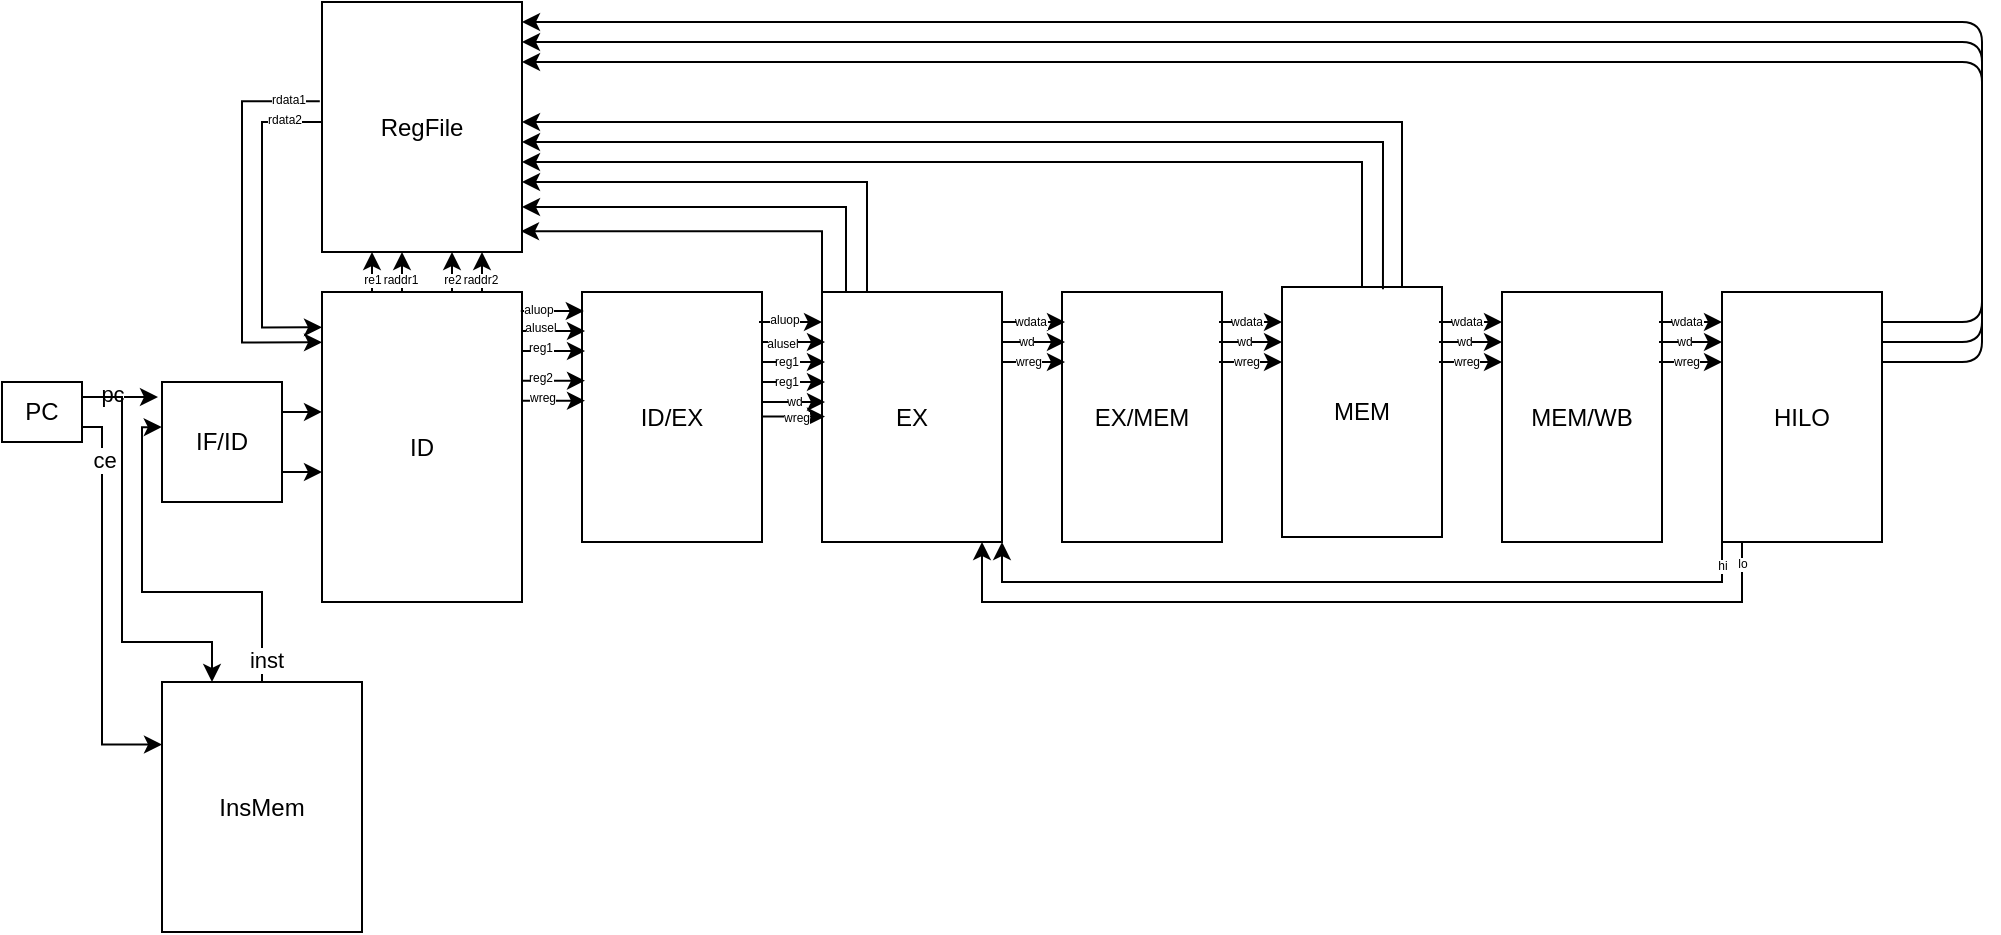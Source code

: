 <mxfile version="13.6.9" type="device"><diagram id="qgrpDgDeFnyXtmztavvV" name="Page-1"><mxGraphModel dx="948" dy="658" grid="1" gridSize="10" guides="1" tooltips="1" connect="1" arrows="1" fold="1" page="1" pageScale="1" pageWidth="1169" pageHeight="1654" math="0" shadow="0"><root><mxCell id="0"/><mxCell id="1" parent="0"/><mxCell id="TqZRtEl1AUSPU4MZ2zt2-13" style="edgeStyle=orthogonalEdgeStyle;rounded=0;orthogonalLoop=1;jettySize=auto;html=1;exitX=1;exitY=0.25;exitDx=0;exitDy=0;entryX=-0.033;entryY=0.13;entryDx=0;entryDy=0;entryPerimeter=0;" edge="1" parent="1" source="TqZRtEl1AUSPU4MZ2zt2-1" target="TqZRtEl1AUSPU4MZ2zt2-2"><mxGeometry relative="1" as="geometry"/></mxCell><mxCell id="TqZRtEl1AUSPU4MZ2zt2-18" value="pc" style="edgeLabel;html=1;align=center;verticalAlign=middle;resizable=0;points=[];" vertex="1" connectable="0" parent="TqZRtEl1AUSPU4MZ2zt2-13"><mxGeometry x="-0.211" y="2" relative="1" as="geometry"><mxPoint as="offset"/></mxGeometry></mxCell><mxCell id="TqZRtEl1AUSPU4MZ2zt2-16" style="edgeStyle=orthogonalEdgeStyle;rounded=0;orthogonalLoop=1;jettySize=auto;html=1;exitX=1;exitY=0.75;exitDx=0;exitDy=0;entryX=0;entryY=0.25;entryDx=0;entryDy=0;" edge="1" parent="1" source="TqZRtEl1AUSPU4MZ2zt2-1" target="TqZRtEl1AUSPU4MZ2zt2-15"><mxGeometry relative="1" as="geometry"><Array as="points"><mxPoint x="60" y="293"/><mxPoint x="60" y="451"/></Array></mxGeometry></mxCell><mxCell id="TqZRtEl1AUSPU4MZ2zt2-17" value="ce" style="edgeLabel;html=1;align=center;verticalAlign=middle;resizable=0;points=[];" vertex="1" connectable="0" parent="TqZRtEl1AUSPU4MZ2zt2-16"><mxGeometry x="-0.737" y="1" relative="1" as="geometry"><mxPoint as="offset"/></mxGeometry></mxCell><mxCell id="TqZRtEl1AUSPU4MZ2zt2-20" style="edgeStyle=orthogonalEdgeStyle;rounded=0;orthogonalLoop=1;jettySize=auto;html=1;exitX=1;exitY=0.25;exitDx=0;exitDy=0;entryX=0.25;entryY=0;entryDx=0;entryDy=0;" edge="1" parent="1" source="TqZRtEl1AUSPU4MZ2zt2-1" target="TqZRtEl1AUSPU4MZ2zt2-15"><mxGeometry relative="1" as="geometry"><Array as="points"><mxPoint x="70" y="278"/><mxPoint x="70" y="400"/><mxPoint x="115" y="400"/></Array></mxGeometry></mxCell><mxCell id="TqZRtEl1AUSPU4MZ2zt2-1" value="PC" style="rounded=0;whiteSpace=wrap;html=1;" vertex="1" parent="1"><mxGeometry x="10" y="270" width="40" height="30" as="geometry"/></mxCell><mxCell id="TqZRtEl1AUSPU4MZ2zt2-28" style="edgeStyle=orthogonalEdgeStyle;rounded=0;orthogonalLoop=1;jettySize=auto;html=1;exitX=1;exitY=0.75;exitDx=0;exitDy=0;entryX=0;entryY=0.58;entryDx=0;entryDy=0;entryPerimeter=0;" edge="1" parent="1" source="TqZRtEl1AUSPU4MZ2zt2-2" target="TqZRtEl1AUSPU4MZ2zt2-3"><mxGeometry relative="1" as="geometry"/></mxCell><mxCell id="TqZRtEl1AUSPU4MZ2zt2-36" style="edgeStyle=orthogonalEdgeStyle;rounded=0;orthogonalLoop=1;jettySize=auto;html=1;exitX=1;exitY=0.25;exitDx=0;exitDy=0;entryX=0;entryY=0.387;entryDx=0;entryDy=0;entryPerimeter=0;" edge="1" parent="1" source="TqZRtEl1AUSPU4MZ2zt2-2" target="TqZRtEl1AUSPU4MZ2zt2-3"><mxGeometry relative="1" as="geometry"/></mxCell><mxCell id="TqZRtEl1AUSPU4MZ2zt2-2" value="IF/ID" style="rounded=0;whiteSpace=wrap;html=1;" vertex="1" parent="1"><mxGeometry x="90" y="270" width="60" height="60" as="geometry"/></mxCell><mxCell id="TqZRtEl1AUSPU4MZ2zt2-94" style="edgeStyle=orthogonalEdgeStyle;rounded=0;orthogonalLoop=1;jettySize=auto;html=1;exitX=0.25;exitY=0;exitDx=0;exitDy=0;entryX=0.25;entryY=1;entryDx=0;entryDy=0;fontSize=6;" edge="1" parent="1" source="TqZRtEl1AUSPU4MZ2zt2-3" target="TqZRtEl1AUSPU4MZ2zt2-10"><mxGeometry relative="1" as="geometry"/></mxCell><mxCell id="TqZRtEl1AUSPU4MZ2zt2-99" value="re1" style="edgeLabel;html=1;align=center;verticalAlign=middle;resizable=0;points=[];fontSize=6;" vertex="1" connectable="0" parent="TqZRtEl1AUSPU4MZ2zt2-94"><mxGeometry x="-0.128" relative="1" as="geometry"><mxPoint y="2" as="offset"/></mxGeometry></mxCell><mxCell id="TqZRtEl1AUSPU4MZ2zt2-3" value="ID" style="rounded=0;whiteSpace=wrap;html=1;" vertex="1" parent="1"><mxGeometry x="170" y="225" width="100" height="155" as="geometry"/></mxCell><mxCell id="TqZRtEl1AUSPU4MZ2zt2-5" value="ID/EX" style="rounded=0;whiteSpace=wrap;html=1;" vertex="1" parent="1"><mxGeometry x="300" y="225" width="90" height="125" as="geometry"/></mxCell><mxCell id="TqZRtEl1AUSPU4MZ2zt2-112" style="edgeStyle=orthogonalEdgeStyle;rounded=0;orthogonalLoop=1;jettySize=auto;html=1;entryX=0.995;entryY=0.917;entryDx=0;entryDy=0;entryPerimeter=0;fontSize=6;exitX=0;exitY=0;exitDx=0;exitDy=0;" edge="1" parent="1" source="TqZRtEl1AUSPU4MZ2zt2-6" target="TqZRtEl1AUSPU4MZ2zt2-10"><mxGeometry relative="1" as="geometry"><Array as="points"><mxPoint x="420" y="195"/></Array></mxGeometry></mxCell><mxCell id="TqZRtEl1AUSPU4MZ2zt2-6" value="EX" style="rounded=0;whiteSpace=wrap;html=1;" vertex="1" parent="1"><mxGeometry x="420" y="225" width="90" height="125" as="geometry"/></mxCell><mxCell id="TqZRtEl1AUSPU4MZ2zt2-7" value="EX/MEM" style="rounded=0;whiteSpace=wrap;html=1;" vertex="1" parent="1"><mxGeometry x="540" y="225" width="80" height="125" as="geometry"/></mxCell><mxCell id="TqZRtEl1AUSPU4MZ2zt2-115" style="edgeStyle=orthogonalEdgeStyle;rounded=0;orthogonalLoop=1;jettySize=auto;html=1;fontSize=6;" edge="1" parent="1" source="TqZRtEl1AUSPU4MZ2zt2-8"><mxGeometry relative="1" as="geometry"><mxPoint x="270" y="160" as="targetPoint"/><Array as="points"><mxPoint x="690" y="160"/></Array></mxGeometry></mxCell><mxCell id="TqZRtEl1AUSPU4MZ2zt2-8" value="MEM" style="rounded=0;whiteSpace=wrap;html=1;" vertex="1" parent="1"><mxGeometry x="650" y="222.5" width="80" height="125" as="geometry"/></mxCell><mxCell id="TqZRtEl1AUSPU4MZ2zt2-103" style="edgeStyle=orthogonalEdgeStyle;rounded=0;orthogonalLoop=1;jettySize=auto;html=1;entryX=0;entryY=0.114;entryDx=0;entryDy=0;entryPerimeter=0;fontSize=6;" edge="1" parent="1" source="TqZRtEl1AUSPU4MZ2zt2-10" target="TqZRtEl1AUSPU4MZ2zt2-3"><mxGeometry relative="1" as="geometry"><Array as="points"><mxPoint x="140" y="140"/><mxPoint x="140" y="243"/></Array></mxGeometry></mxCell><mxCell id="TqZRtEl1AUSPU4MZ2zt2-106" value="rdata2" style="edgeLabel;html=1;align=center;verticalAlign=middle;resizable=0;points=[];fontSize=6;" vertex="1" connectable="0" parent="TqZRtEl1AUSPU4MZ2zt2-103"><mxGeometry x="-0.761" y="-1" relative="1" as="geometry"><mxPoint as="offset"/></mxGeometry></mxCell><mxCell id="TqZRtEl1AUSPU4MZ2zt2-10" value="RegFile" style="rounded=0;whiteSpace=wrap;html=1;" vertex="1" parent="1"><mxGeometry x="170" y="80" width="100" height="125" as="geometry"/></mxCell><mxCell id="TqZRtEl1AUSPU4MZ2zt2-21" style="edgeStyle=orthogonalEdgeStyle;rounded=0;orthogonalLoop=1;jettySize=auto;html=1;exitX=0.5;exitY=0;exitDx=0;exitDy=0;entryX=-0.002;entryY=0.376;entryDx=0;entryDy=0;entryPerimeter=0;" edge="1" parent="1" source="TqZRtEl1AUSPU4MZ2zt2-15" target="TqZRtEl1AUSPU4MZ2zt2-2"><mxGeometry relative="1" as="geometry"><Array as="points"><mxPoint x="140" y="375"/><mxPoint x="80" y="375"/><mxPoint x="80" y="293"/></Array></mxGeometry></mxCell><mxCell id="TqZRtEl1AUSPU4MZ2zt2-23" value="inst" style="edgeLabel;html=1;align=center;verticalAlign=middle;resizable=0;points=[];" vertex="1" connectable="0" parent="TqZRtEl1AUSPU4MZ2zt2-21"><mxGeometry x="-0.886" y="-2" relative="1" as="geometry"><mxPoint as="offset"/></mxGeometry></mxCell><mxCell id="TqZRtEl1AUSPU4MZ2zt2-15" value="InsMem" style="rounded=0;whiteSpace=wrap;html=1;" vertex="1" parent="1"><mxGeometry x="90" y="420" width="100" height="125" as="geometry"/></mxCell><mxCell id="TqZRtEl1AUSPU4MZ2zt2-30" value="" style="endArrow=classic;html=1;entryX=0.01;entryY=0.076;entryDx=0;entryDy=0;entryPerimeter=0;exitX=0.994;exitY=0.061;exitDx=0;exitDy=0;exitPerimeter=0;" edge="1" parent="1" source="TqZRtEl1AUSPU4MZ2zt2-3" target="TqZRtEl1AUSPU4MZ2zt2-5"><mxGeometry width="50" height="50" relative="1" as="geometry"><mxPoint x="271" y="234" as="sourcePoint"/><mxPoint x="300" y="220" as="targetPoint"/></mxGeometry></mxCell><mxCell id="TqZRtEl1AUSPU4MZ2zt2-107" value="aluop" style="edgeLabel;html=1;align=center;verticalAlign=middle;resizable=0;points=[];fontSize=6;" vertex="1" connectable="0" parent="TqZRtEl1AUSPU4MZ2zt2-30"><mxGeometry x="-0.49" y="1" relative="1" as="geometry"><mxPoint as="offset"/></mxGeometry></mxCell><mxCell id="TqZRtEl1AUSPU4MZ2zt2-37" value="" style="endArrow=classic;html=1;entryX=0.01;entryY=0.076;entryDx=0;entryDy=0;entryPerimeter=0;exitX=0.994;exitY=0.061;exitDx=0;exitDy=0;exitPerimeter=0;" edge="1" parent="1"><mxGeometry width="50" height="50" relative="1" as="geometry"><mxPoint x="270.0" y="244.455" as="sourcePoint"/><mxPoint x="301.5" y="244.5" as="targetPoint"/></mxGeometry></mxCell><mxCell id="TqZRtEl1AUSPU4MZ2zt2-108" value="alusel" style="edgeLabel;html=1;align=center;verticalAlign=middle;resizable=0;points=[];fontSize=6;" vertex="1" connectable="0" parent="TqZRtEl1AUSPU4MZ2zt2-37"><mxGeometry x="-0.42" y="2" relative="1" as="geometry"><mxPoint as="offset"/></mxGeometry></mxCell><mxCell id="TqZRtEl1AUSPU4MZ2zt2-38" value="" style="endArrow=classic;html=1;entryX=0.01;entryY=0.076;entryDx=0;entryDy=0;entryPerimeter=0;exitX=0.994;exitY=0.061;exitDx=0;exitDy=0;exitPerimeter=0;" edge="1" parent="1"><mxGeometry width="50" height="50" relative="1" as="geometry"><mxPoint x="270.0" y="254.455" as="sourcePoint"/><mxPoint x="301.5" y="254.5" as="targetPoint"/></mxGeometry></mxCell><mxCell id="TqZRtEl1AUSPU4MZ2zt2-109" value="reg1" style="edgeLabel;html=1;align=center;verticalAlign=middle;resizable=0;points=[];fontSize=6;" vertex="1" connectable="0" parent="TqZRtEl1AUSPU4MZ2zt2-38"><mxGeometry x="-0.274" relative="1" as="geometry"><mxPoint x="-3" y="-2" as="offset"/></mxGeometry></mxCell><mxCell id="TqZRtEl1AUSPU4MZ2zt2-39" value="" style="endArrow=classic;html=1;entryX=0.01;entryY=0.076;entryDx=0;entryDy=0;entryPerimeter=0;exitX=0.994;exitY=0.061;exitDx=0;exitDy=0;exitPerimeter=0;" edge="1" parent="1"><mxGeometry width="50" height="50" relative="1" as="geometry"><mxPoint x="270.0" y="269.315" as="sourcePoint"/><mxPoint x="301.5" y="269.36" as="targetPoint"/></mxGeometry></mxCell><mxCell id="TqZRtEl1AUSPU4MZ2zt2-110" value="reg2" style="edgeLabel;html=1;align=center;verticalAlign=middle;resizable=0;points=[];fontSize=6;" vertex="1" connectable="0" parent="TqZRtEl1AUSPU4MZ2zt2-39"><mxGeometry x="0.016" relative="1" as="geometry"><mxPoint x="-7" y="-2" as="offset"/></mxGeometry></mxCell><mxCell id="TqZRtEl1AUSPU4MZ2zt2-40" value="" style="endArrow=classic;html=1;entryX=0.01;entryY=0.076;entryDx=0;entryDy=0;entryPerimeter=0;exitX=0.994;exitY=0.061;exitDx=0;exitDy=0;exitPerimeter=0;" edge="1" parent="1"><mxGeometry width="50" height="50" relative="1" as="geometry"><mxPoint x="270" y="279.315" as="sourcePoint"/><mxPoint x="301.5" y="279.36" as="targetPoint"/></mxGeometry></mxCell><mxCell id="TqZRtEl1AUSPU4MZ2zt2-111" value="wreg" style="edgeLabel;html=1;align=center;verticalAlign=middle;resizable=0;points=[];fontSize=6;" vertex="1" connectable="0" parent="TqZRtEl1AUSPU4MZ2zt2-40"><mxGeometry x="-0.347" y="-1" relative="1" as="geometry"><mxPoint x="-1" y="-3" as="offset"/></mxGeometry></mxCell><mxCell id="TqZRtEl1AUSPU4MZ2zt2-41" value="" style="endArrow=classic;html=1;entryX=0.01;entryY=0.076;entryDx=0;entryDy=0;entryPerimeter=0;exitX=0.994;exitY=0.061;exitDx=0;exitDy=0;exitPerimeter=0;" edge="1" parent="1"><mxGeometry width="50" height="50" relative="1" as="geometry"><mxPoint x="388.5" y="239.995" as="sourcePoint"/><mxPoint x="420" y="240.04" as="targetPoint"/></mxGeometry></mxCell><mxCell id="TqZRtEl1AUSPU4MZ2zt2-60" value="aluop" style="edgeLabel;html=1;align=center;verticalAlign=middle;resizable=0;points=[];fontSize=6;" vertex="1" connectable="0" parent="TqZRtEl1AUSPU4MZ2zt2-41"><mxGeometry x="-0.246" y="1" relative="1" as="geometry"><mxPoint as="offset"/></mxGeometry></mxCell><mxCell id="TqZRtEl1AUSPU4MZ2zt2-42" value="" style="endArrow=classic;html=1;entryX=0.01;entryY=0.076;entryDx=0;entryDy=0;entryPerimeter=0;exitX=0.994;exitY=0.061;exitDx=0;exitDy=0;exitPerimeter=0;" edge="1" parent="1"><mxGeometry width="50" height="50" relative="1" as="geometry"><mxPoint x="510" y="239.995" as="sourcePoint"/><mxPoint x="541.5" y="240.04" as="targetPoint"/></mxGeometry></mxCell><mxCell id="TqZRtEl1AUSPU4MZ2zt2-69" value="wdata" style="edgeLabel;html=1;align=center;verticalAlign=middle;resizable=0;points=[];fontSize=6;" vertex="1" connectable="0" parent="TqZRtEl1AUSPU4MZ2zt2-42"><mxGeometry x="-0.129" y="-1" relative="1" as="geometry"><mxPoint y="-1" as="offset"/></mxGeometry></mxCell><mxCell id="TqZRtEl1AUSPU4MZ2zt2-46" value="MEM/WB" style="rounded=0;whiteSpace=wrap;html=1;" vertex="1" parent="1"><mxGeometry x="760" y="225" width="80" height="125" as="geometry"/></mxCell><mxCell id="TqZRtEl1AUSPU4MZ2zt2-53" value="" style="endArrow=classic;html=1;exitX=0.994;exitY=0.061;exitDx=0;exitDy=0;exitPerimeter=0;entryX=1;entryY=0.08;entryDx=0;entryDy=0;entryPerimeter=0;" edge="1" parent="1" target="TqZRtEl1AUSPU4MZ2zt2-10"><mxGeometry width="50" height="50" relative="1" as="geometry"><mxPoint x="950" y="239.995" as="sourcePoint"/><mxPoint x="191" y="520" as="targetPoint"/><Array as="points"><mxPoint x="1000" y="240"/><mxPoint x="1000" y="90"/></Array></mxGeometry></mxCell><mxCell id="TqZRtEl1AUSPU4MZ2zt2-56" value="" style="endArrow=classic;html=1;exitX=0.994;exitY=0.061;exitDx=0;exitDy=0;exitPerimeter=0;entryX=1;entryY=0.08;entryDx=0;entryDy=0;entryPerimeter=0;" edge="1" parent="1"><mxGeometry width="50" height="50" relative="1" as="geometry"><mxPoint x="950" y="249.995" as="sourcePoint"/><mxPoint x="270" y="100" as="targetPoint"/><Array as="points"><mxPoint x="1000" y="250"/><mxPoint x="1000" y="100"/></Array></mxGeometry></mxCell><mxCell id="TqZRtEl1AUSPU4MZ2zt2-57" value="" style="endArrow=classic;html=1;exitX=0.994;exitY=0.061;exitDx=0;exitDy=0;exitPerimeter=0;entryX=1;entryY=0.08;entryDx=0;entryDy=0;entryPerimeter=0;" edge="1" parent="1"><mxGeometry width="50" height="50" relative="1" as="geometry"><mxPoint x="950" y="259.995" as="sourcePoint"/><mxPoint x="270" y="110" as="targetPoint"/><Array as="points"><mxPoint x="1000" y="260"/><mxPoint x="1000" y="110"/></Array></mxGeometry></mxCell><mxCell id="TqZRtEl1AUSPU4MZ2zt2-58" value="" style="endArrow=classic;html=1;entryX=0.01;entryY=0.076;entryDx=0;entryDy=0;entryPerimeter=0;exitX=0.994;exitY=0.061;exitDx=0;exitDy=0;exitPerimeter=0;" edge="1" parent="1"><mxGeometry width="50" height="50" relative="1" as="geometry"><mxPoint x="390" y="249.995" as="sourcePoint"/><mxPoint x="421.5" y="250.04" as="targetPoint"/></mxGeometry></mxCell><mxCell id="TqZRtEl1AUSPU4MZ2zt2-61" value="alusel" style="edgeLabel;html=1;align=center;verticalAlign=middle;resizable=0;points=[];fontSize=6;" vertex="1" connectable="0" parent="TqZRtEl1AUSPU4MZ2zt2-58"><mxGeometry x="-0.159" y="-1" relative="1" as="geometry"><mxPoint x="-3.33" as="offset"/></mxGeometry></mxCell><mxCell id="TqZRtEl1AUSPU4MZ2zt2-59" value="" style="endArrow=classic;html=1;entryX=0.01;entryY=0.076;entryDx=0;entryDy=0;entryPerimeter=0;exitX=0.994;exitY=0.061;exitDx=0;exitDy=0;exitPerimeter=0;" edge="1" parent="1"><mxGeometry width="50" height="50" relative="1" as="geometry"><mxPoint x="390" y="259.995" as="sourcePoint"/><mxPoint x="421.5" y="260.04" as="targetPoint"/></mxGeometry></mxCell><mxCell id="TqZRtEl1AUSPU4MZ2zt2-62" value="reg1" style="edgeLabel;html=1;align=center;verticalAlign=middle;resizable=0;points=[];fontSize=6;" vertex="1" connectable="0" parent="TqZRtEl1AUSPU4MZ2zt2-59"><mxGeometry x="-0.281" relative="1" as="geometry"><mxPoint as="offset"/></mxGeometry></mxCell><mxCell id="TqZRtEl1AUSPU4MZ2zt2-63" value="" style="endArrow=classic;html=1;entryX=0.01;entryY=0.076;entryDx=0;entryDy=0;entryPerimeter=0;exitX=0.994;exitY=0.061;exitDx=0;exitDy=0;exitPerimeter=0;" edge="1" parent="1"><mxGeometry width="50" height="50" relative="1" as="geometry"><mxPoint x="390" y="269.995" as="sourcePoint"/><mxPoint x="421.5" y="270.04" as="targetPoint"/></mxGeometry></mxCell><mxCell id="TqZRtEl1AUSPU4MZ2zt2-64" value="reg1" style="edgeLabel;html=1;align=center;verticalAlign=middle;resizable=0;points=[];fontSize=6;" vertex="1" connectable="0" parent="TqZRtEl1AUSPU4MZ2zt2-63"><mxGeometry x="-0.281" relative="1" as="geometry"><mxPoint as="offset"/></mxGeometry></mxCell><mxCell id="TqZRtEl1AUSPU4MZ2zt2-65" value="" style="endArrow=classic;html=1;entryX=0.01;entryY=0.076;entryDx=0;entryDy=0;entryPerimeter=0;exitX=0.994;exitY=0.061;exitDx=0;exitDy=0;exitPerimeter=0;" edge="1" parent="1"><mxGeometry width="50" height="50" relative="1" as="geometry"><mxPoint x="390" y="279.995" as="sourcePoint"/><mxPoint x="421.5" y="280.04" as="targetPoint"/></mxGeometry></mxCell><mxCell id="TqZRtEl1AUSPU4MZ2zt2-67" value="wd" style="edgeLabel;html=1;align=center;verticalAlign=middle;resizable=0;points=[];fontSize=6;" vertex="1" connectable="0" parent="TqZRtEl1AUSPU4MZ2zt2-65"><mxGeometry x="-0.008" relative="1" as="geometry"><mxPoint as="offset"/></mxGeometry></mxCell><mxCell id="TqZRtEl1AUSPU4MZ2zt2-66" value="" style="endArrow=classic;html=1;entryX=0.01;entryY=0.076;entryDx=0;entryDy=0;entryPerimeter=0;exitX=0.994;exitY=0.061;exitDx=0;exitDy=0;exitPerimeter=0;" edge="1" parent="1"><mxGeometry width="50" height="50" relative="1" as="geometry"><mxPoint x="390" y="287.265" as="sourcePoint"/><mxPoint x="421.5" y="287.31" as="targetPoint"/></mxGeometry></mxCell><mxCell id="TqZRtEl1AUSPU4MZ2zt2-68" value="wreg" style="edgeLabel;html=1;align=center;verticalAlign=middle;resizable=0;points=[];fontSize=6;" vertex="1" connectable="0" parent="TqZRtEl1AUSPU4MZ2zt2-66"><mxGeometry x="0.052" relative="1" as="geometry"><mxPoint as="offset"/></mxGeometry></mxCell><mxCell id="TqZRtEl1AUSPU4MZ2zt2-70" value="" style="endArrow=classic;html=1;entryX=0.01;entryY=0.076;entryDx=0;entryDy=0;entryPerimeter=0;exitX=0.994;exitY=0.061;exitDx=0;exitDy=0;exitPerimeter=0;" edge="1" parent="1"><mxGeometry width="50" height="50" relative="1" as="geometry"><mxPoint x="510" y="249.995" as="sourcePoint"/><mxPoint x="541.5" y="250.04" as="targetPoint"/></mxGeometry></mxCell><mxCell id="TqZRtEl1AUSPU4MZ2zt2-72" value="wd" style="edgeLabel;html=1;align=center;verticalAlign=middle;resizable=0;points=[];fontSize=6;" vertex="1" connectable="0" parent="TqZRtEl1AUSPU4MZ2zt2-70"><mxGeometry x="-0.099" y="-1" relative="1" as="geometry"><mxPoint x="-2" y="-1" as="offset"/></mxGeometry></mxCell><mxCell id="TqZRtEl1AUSPU4MZ2zt2-71" value="" style="endArrow=classic;html=1;entryX=0.01;entryY=0.076;entryDx=0;entryDy=0;entryPerimeter=0;exitX=0.994;exitY=0.061;exitDx=0;exitDy=0;exitPerimeter=0;" edge="1" parent="1"><mxGeometry width="50" height="50" relative="1" as="geometry"><mxPoint x="510" y="259.995" as="sourcePoint"/><mxPoint x="541.5" y="260.04" as="targetPoint"/></mxGeometry></mxCell><mxCell id="TqZRtEl1AUSPU4MZ2zt2-74" value="wreg" style="edgeLabel;html=1;align=center;verticalAlign=middle;resizable=0;points=[];fontSize=6;" vertex="1" connectable="0" parent="TqZRtEl1AUSPU4MZ2zt2-71"><mxGeometry x="-0.25" y="2" relative="1" as="geometry"><mxPoint x="1" y="2" as="offset"/></mxGeometry></mxCell><mxCell id="TqZRtEl1AUSPU4MZ2zt2-75" value="" style="endArrow=classic;html=1;entryX=0.01;entryY=0.076;entryDx=0;entryDy=0;entryPerimeter=0;exitX=0.994;exitY=0.061;exitDx=0;exitDy=0;exitPerimeter=0;" edge="1" parent="1"><mxGeometry width="50" height="50" relative="1" as="geometry"><mxPoint x="618.5" y="239.995" as="sourcePoint"/><mxPoint x="650" y="240.04" as="targetPoint"/></mxGeometry></mxCell><mxCell id="TqZRtEl1AUSPU4MZ2zt2-76" value="wdata" style="edgeLabel;html=1;align=center;verticalAlign=middle;resizable=0;points=[];fontSize=6;" vertex="1" connectable="0" parent="TqZRtEl1AUSPU4MZ2zt2-75"><mxGeometry x="-0.129" y="-1" relative="1" as="geometry"><mxPoint y="-1" as="offset"/></mxGeometry></mxCell><mxCell id="TqZRtEl1AUSPU4MZ2zt2-77" value="" style="endArrow=classic;html=1;entryX=0.01;entryY=0.076;entryDx=0;entryDy=0;entryPerimeter=0;exitX=0.994;exitY=0.061;exitDx=0;exitDy=0;exitPerimeter=0;" edge="1" parent="1"><mxGeometry width="50" height="50" relative="1" as="geometry"><mxPoint x="618.5" y="249.995" as="sourcePoint"/><mxPoint x="650" y="250.04" as="targetPoint"/></mxGeometry></mxCell><mxCell id="TqZRtEl1AUSPU4MZ2zt2-78" value="wd" style="edgeLabel;html=1;align=center;verticalAlign=middle;resizable=0;points=[];fontSize=6;" vertex="1" connectable="0" parent="TqZRtEl1AUSPU4MZ2zt2-77"><mxGeometry x="-0.099" y="-1" relative="1" as="geometry"><mxPoint x="-2" y="-1" as="offset"/></mxGeometry></mxCell><mxCell id="TqZRtEl1AUSPU4MZ2zt2-79" value="" style="endArrow=classic;html=1;entryX=0.01;entryY=0.076;entryDx=0;entryDy=0;entryPerimeter=0;exitX=0.994;exitY=0.061;exitDx=0;exitDy=0;exitPerimeter=0;" edge="1" parent="1"><mxGeometry width="50" height="50" relative="1" as="geometry"><mxPoint x="618.5" y="259.995" as="sourcePoint"/><mxPoint x="650" y="260.04" as="targetPoint"/></mxGeometry></mxCell><mxCell id="TqZRtEl1AUSPU4MZ2zt2-80" value="wreg" style="edgeLabel;html=1;align=center;verticalAlign=middle;resizable=0;points=[];fontSize=6;" vertex="1" connectable="0" parent="TqZRtEl1AUSPU4MZ2zt2-79"><mxGeometry x="-0.25" y="2" relative="1" as="geometry"><mxPoint x="1" y="2" as="offset"/></mxGeometry></mxCell><mxCell id="TqZRtEl1AUSPU4MZ2zt2-81" value="" style="endArrow=classic;html=1;entryX=0.01;entryY=0.076;entryDx=0;entryDy=0;entryPerimeter=0;exitX=0.994;exitY=0.061;exitDx=0;exitDy=0;exitPerimeter=0;" edge="1" parent="1"><mxGeometry width="50" height="50" relative="1" as="geometry"><mxPoint x="728.5" y="239.995" as="sourcePoint"/><mxPoint x="760" y="240.04" as="targetPoint"/></mxGeometry></mxCell><mxCell id="TqZRtEl1AUSPU4MZ2zt2-82" value="wdata" style="edgeLabel;html=1;align=center;verticalAlign=middle;resizable=0;points=[];fontSize=6;" vertex="1" connectable="0" parent="TqZRtEl1AUSPU4MZ2zt2-81"><mxGeometry x="-0.129" y="-1" relative="1" as="geometry"><mxPoint y="-1" as="offset"/></mxGeometry></mxCell><mxCell id="TqZRtEl1AUSPU4MZ2zt2-83" value="" style="endArrow=classic;html=1;entryX=0.01;entryY=0.076;entryDx=0;entryDy=0;entryPerimeter=0;exitX=0.994;exitY=0.061;exitDx=0;exitDy=0;exitPerimeter=0;" edge="1" parent="1"><mxGeometry width="50" height="50" relative="1" as="geometry"><mxPoint x="728.5" y="249.995" as="sourcePoint"/><mxPoint x="760" y="250.04" as="targetPoint"/></mxGeometry></mxCell><mxCell id="TqZRtEl1AUSPU4MZ2zt2-84" value="wd" style="edgeLabel;html=1;align=center;verticalAlign=middle;resizable=0;points=[];fontSize=6;" vertex="1" connectable="0" parent="TqZRtEl1AUSPU4MZ2zt2-83"><mxGeometry x="-0.099" y="-1" relative="1" as="geometry"><mxPoint x="-2" y="-1" as="offset"/></mxGeometry></mxCell><mxCell id="TqZRtEl1AUSPU4MZ2zt2-85" value="" style="endArrow=classic;html=1;entryX=0.01;entryY=0.076;entryDx=0;entryDy=0;entryPerimeter=0;exitX=0.994;exitY=0.061;exitDx=0;exitDy=0;exitPerimeter=0;" edge="1" parent="1"><mxGeometry width="50" height="50" relative="1" as="geometry"><mxPoint x="728.5" y="259.995" as="sourcePoint"/><mxPoint x="760" y="260.04" as="targetPoint"/></mxGeometry></mxCell><mxCell id="TqZRtEl1AUSPU4MZ2zt2-86" value="wreg" style="edgeLabel;html=1;align=center;verticalAlign=middle;resizable=0;points=[];fontSize=6;" vertex="1" connectable="0" parent="TqZRtEl1AUSPU4MZ2zt2-85"><mxGeometry x="-0.25" y="2" relative="1" as="geometry"><mxPoint x="1" y="2" as="offset"/></mxGeometry></mxCell><mxCell id="TqZRtEl1AUSPU4MZ2zt2-87" value="" style="endArrow=classic;html=1;entryX=0.01;entryY=0.076;entryDx=0;entryDy=0;entryPerimeter=0;exitX=0.994;exitY=0.061;exitDx=0;exitDy=0;exitPerimeter=0;" edge="1" parent="1"><mxGeometry width="50" height="50" relative="1" as="geometry"><mxPoint x="838.5" y="239.995" as="sourcePoint"/><mxPoint x="870" y="240.04" as="targetPoint"/></mxGeometry></mxCell><mxCell id="TqZRtEl1AUSPU4MZ2zt2-88" value="wdata" style="edgeLabel;html=1;align=center;verticalAlign=middle;resizable=0;points=[];fontSize=6;" vertex="1" connectable="0" parent="TqZRtEl1AUSPU4MZ2zt2-87"><mxGeometry x="-0.129" y="-1" relative="1" as="geometry"><mxPoint y="-1" as="offset"/></mxGeometry></mxCell><mxCell id="TqZRtEl1AUSPU4MZ2zt2-89" value="" style="endArrow=classic;html=1;entryX=0.01;entryY=0.076;entryDx=0;entryDy=0;entryPerimeter=0;exitX=0.994;exitY=0.061;exitDx=0;exitDy=0;exitPerimeter=0;" edge="1" parent="1"><mxGeometry width="50" height="50" relative="1" as="geometry"><mxPoint x="838.5" y="249.995" as="sourcePoint"/><mxPoint x="870" y="250.04" as="targetPoint"/></mxGeometry></mxCell><mxCell id="TqZRtEl1AUSPU4MZ2zt2-90" value="wd" style="edgeLabel;html=1;align=center;verticalAlign=middle;resizable=0;points=[];fontSize=6;" vertex="1" connectable="0" parent="TqZRtEl1AUSPU4MZ2zt2-89"><mxGeometry x="-0.099" y="-1" relative="1" as="geometry"><mxPoint x="-2" y="-1" as="offset"/></mxGeometry></mxCell><mxCell id="TqZRtEl1AUSPU4MZ2zt2-92" value="" style="endArrow=classic;html=1;entryX=0.01;entryY=0.076;entryDx=0;entryDy=0;entryPerimeter=0;exitX=0.994;exitY=0.061;exitDx=0;exitDy=0;exitPerimeter=0;" edge="1" parent="1"><mxGeometry width="50" height="50" relative="1" as="geometry"><mxPoint x="838.5" y="259.995" as="sourcePoint"/><mxPoint x="870" y="260.04" as="targetPoint"/></mxGeometry></mxCell><mxCell id="TqZRtEl1AUSPU4MZ2zt2-93" value="wreg" style="edgeLabel;html=1;align=center;verticalAlign=middle;resizable=0;points=[];fontSize=6;" vertex="1" connectable="0" parent="TqZRtEl1AUSPU4MZ2zt2-92"><mxGeometry x="-0.25" y="2" relative="1" as="geometry"><mxPoint x="1" y="2" as="offset"/></mxGeometry></mxCell><mxCell id="TqZRtEl1AUSPU4MZ2zt2-95" style="edgeStyle=orthogonalEdgeStyle;rounded=0;orthogonalLoop=1;jettySize=auto;html=1;exitX=0.25;exitY=0;exitDx=0;exitDy=0;entryX=0.25;entryY=1;entryDx=0;entryDy=0;fontSize=6;" edge="1" parent="1"><mxGeometry relative="1" as="geometry"><mxPoint x="250" y="225" as="sourcePoint"/><mxPoint x="250" y="205" as="targetPoint"/></mxGeometry></mxCell><mxCell id="TqZRtEl1AUSPU4MZ2zt2-102" value="raddr2" style="edgeLabel;html=1;align=center;verticalAlign=middle;resizable=0;points=[];fontSize=6;" vertex="1" connectable="0" parent="TqZRtEl1AUSPU4MZ2zt2-95"><mxGeometry x="-0.211" y="1" relative="1" as="geometry"><mxPoint y="2" as="offset"/></mxGeometry></mxCell><mxCell id="TqZRtEl1AUSPU4MZ2zt2-96" style="edgeStyle=orthogonalEdgeStyle;rounded=0;orthogonalLoop=1;jettySize=auto;html=1;exitX=0.25;exitY=0;exitDx=0;exitDy=0;entryX=0.25;entryY=1;entryDx=0;entryDy=0;fontSize=6;" edge="1" parent="1"><mxGeometry relative="1" as="geometry"><mxPoint x="210" y="225" as="sourcePoint"/><mxPoint x="210" y="205" as="targetPoint"/></mxGeometry></mxCell><mxCell id="TqZRtEl1AUSPU4MZ2zt2-100" value="raddr1" style="edgeLabel;html=1;align=center;verticalAlign=middle;resizable=0;points=[];fontSize=6;" vertex="1" connectable="0" parent="TqZRtEl1AUSPU4MZ2zt2-96"><mxGeometry x="-0.294" y="1" relative="1" as="geometry"><mxPoint y="1" as="offset"/></mxGeometry></mxCell><mxCell id="TqZRtEl1AUSPU4MZ2zt2-98" style="edgeStyle=orthogonalEdgeStyle;rounded=0;orthogonalLoop=1;jettySize=auto;html=1;exitX=0.25;exitY=0;exitDx=0;exitDy=0;entryX=0.25;entryY=1;entryDx=0;entryDy=0;fontSize=6;" edge="1" parent="1"><mxGeometry relative="1" as="geometry"><mxPoint x="235" y="225" as="sourcePoint"/><mxPoint x="235" y="205" as="targetPoint"/></mxGeometry></mxCell><mxCell id="TqZRtEl1AUSPU4MZ2zt2-101" value="re2" style="edgeLabel;html=1;align=center;verticalAlign=middle;resizable=0;points=[];fontSize=6;" vertex="1" connectable="0" parent="TqZRtEl1AUSPU4MZ2zt2-98"><mxGeometry x="0.011" relative="1" as="geometry"><mxPoint y="4" as="offset"/></mxGeometry></mxCell><mxCell id="TqZRtEl1AUSPU4MZ2zt2-104" style="edgeStyle=orthogonalEdgeStyle;rounded=0;orthogonalLoop=1;jettySize=auto;html=1;entryX=0;entryY=0.114;entryDx=0;entryDy=0;entryPerimeter=0;fontSize=6;exitX=-0.011;exitY=0.397;exitDx=0;exitDy=0;exitPerimeter=0;" edge="1" parent="1" source="TqZRtEl1AUSPU4MZ2zt2-10"><mxGeometry relative="1" as="geometry"><mxPoint x="170" y="149.996" as="sourcePoint"/><mxPoint x="170" y="250.18" as="targetPoint"/><Array as="points"><mxPoint x="130" y="130"/><mxPoint x="130" y="250"/></Array></mxGeometry></mxCell><mxCell id="TqZRtEl1AUSPU4MZ2zt2-105" value="rdata1" style="edgeLabel;html=1;align=center;verticalAlign=middle;resizable=0;points=[];fontSize=6;" vertex="1" connectable="0" parent="TqZRtEl1AUSPU4MZ2zt2-104"><mxGeometry x="-0.833" y="-1" relative="1" as="geometry"><mxPoint as="offset"/></mxGeometry></mxCell><mxCell id="TqZRtEl1AUSPU4MZ2zt2-113" style="edgeStyle=orthogonalEdgeStyle;rounded=0;orthogonalLoop=1;jettySize=auto;html=1;entryX=0.995;entryY=0.917;entryDx=0;entryDy=0;entryPerimeter=0;fontSize=6;" edge="1" parent="1" source="TqZRtEl1AUSPU4MZ2zt2-6"><mxGeometry relative="1" as="geometry"><mxPoint x="480" y="222.5" as="sourcePoint"/><mxPoint x="270" y="182.505" as="targetPoint"/><Array as="points"><mxPoint x="432" y="183"/></Array></mxGeometry></mxCell><mxCell id="TqZRtEl1AUSPU4MZ2zt2-114" style="edgeStyle=orthogonalEdgeStyle;rounded=0;orthogonalLoop=1;jettySize=auto;html=1;entryX=0.995;entryY=0.917;entryDx=0;entryDy=0;entryPerimeter=0;fontSize=6;exitX=0.25;exitY=0;exitDx=0;exitDy=0;" edge="1" parent="1" source="TqZRtEl1AUSPU4MZ2zt2-6"><mxGeometry relative="1" as="geometry"><mxPoint x="490" y="220" as="sourcePoint"/><mxPoint x="270" y="169.995" as="targetPoint"/><Array as="points"><mxPoint x="443" y="170"/></Array></mxGeometry></mxCell><mxCell id="TqZRtEl1AUSPU4MZ2zt2-116" style="edgeStyle=orthogonalEdgeStyle;rounded=0;orthogonalLoop=1;jettySize=auto;html=1;fontSize=6;exitX=0.631;exitY=0.009;exitDx=0;exitDy=0;exitPerimeter=0;" edge="1" parent="1" source="TqZRtEl1AUSPU4MZ2zt2-8"><mxGeometry relative="1" as="geometry"><mxPoint x="700" y="220" as="sourcePoint"/><mxPoint x="270" y="150" as="targetPoint"/><Array as="points"><mxPoint x="701" y="150"/></Array></mxGeometry></mxCell><mxCell id="TqZRtEl1AUSPU4MZ2zt2-117" style="edgeStyle=orthogonalEdgeStyle;rounded=0;orthogonalLoop=1;jettySize=auto;html=1;fontSize=6;exitX=0.75;exitY=0;exitDx=0;exitDy=0;" edge="1" parent="1" source="TqZRtEl1AUSPU4MZ2zt2-8"><mxGeometry relative="1" as="geometry"><mxPoint x="710" y="220" as="sourcePoint"/><mxPoint x="270" y="140" as="targetPoint"/><Array as="points"><mxPoint x="710" y="140"/></Array></mxGeometry></mxCell><mxCell id="TqZRtEl1AUSPU4MZ2zt2-119" style="edgeStyle=orthogonalEdgeStyle;rounded=0;orthogonalLoop=1;jettySize=auto;html=1;entryX=1;entryY=1;entryDx=0;entryDy=0;fontSize=6;" edge="1" parent="1" source="TqZRtEl1AUSPU4MZ2zt2-118" target="TqZRtEl1AUSPU4MZ2zt2-6"><mxGeometry relative="1" as="geometry"><Array as="points"><mxPoint x="870" y="370"/><mxPoint x="510" y="370"/></Array></mxGeometry></mxCell><mxCell id="TqZRtEl1AUSPU4MZ2zt2-121" value="hi" style="edgeLabel;html=1;align=center;verticalAlign=middle;resizable=0;points=[];fontSize=6;" vertex="1" connectable="0" parent="TqZRtEl1AUSPU4MZ2zt2-119"><mxGeometry x="-0.946" y="-3" relative="1" as="geometry"><mxPoint x="3" y="1" as="offset"/></mxGeometry></mxCell><mxCell id="TqZRtEl1AUSPU4MZ2zt2-118" value="HILO" style="rounded=0;whiteSpace=wrap;html=1;" vertex="1" parent="1"><mxGeometry x="870" y="225" width="80" height="125" as="geometry"/></mxCell><mxCell id="TqZRtEl1AUSPU4MZ2zt2-120" style="edgeStyle=orthogonalEdgeStyle;rounded=0;orthogonalLoop=1;jettySize=auto;html=1;entryX=1;entryY=1;entryDx=0;entryDy=0;fontSize=6;" edge="1" parent="1"><mxGeometry relative="1" as="geometry"><mxPoint x="900.034" y="350" as="sourcePoint"/><mxPoint x="500" y="350" as="targetPoint"/><Array as="points"><mxPoint x="880.02" y="350"/><mxPoint x="880.02" y="380"/><mxPoint x="500.02" y="380"/></Array></mxGeometry></mxCell><mxCell id="TqZRtEl1AUSPU4MZ2zt2-122" value="lo" style="edgeLabel;html=1;align=center;verticalAlign=middle;resizable=0;points=[];fontSize=6;" vertex="1" connectable="0" parent="TqZRtEl1AUSPU4MZ2zt2-120"><mxGeometry x="-0.842" relative="1" as="geometry"><mxPoint y="-6" as="offset"/></mxGeometry></mxCell></root></mxGraphModel></diagram></mxfile>